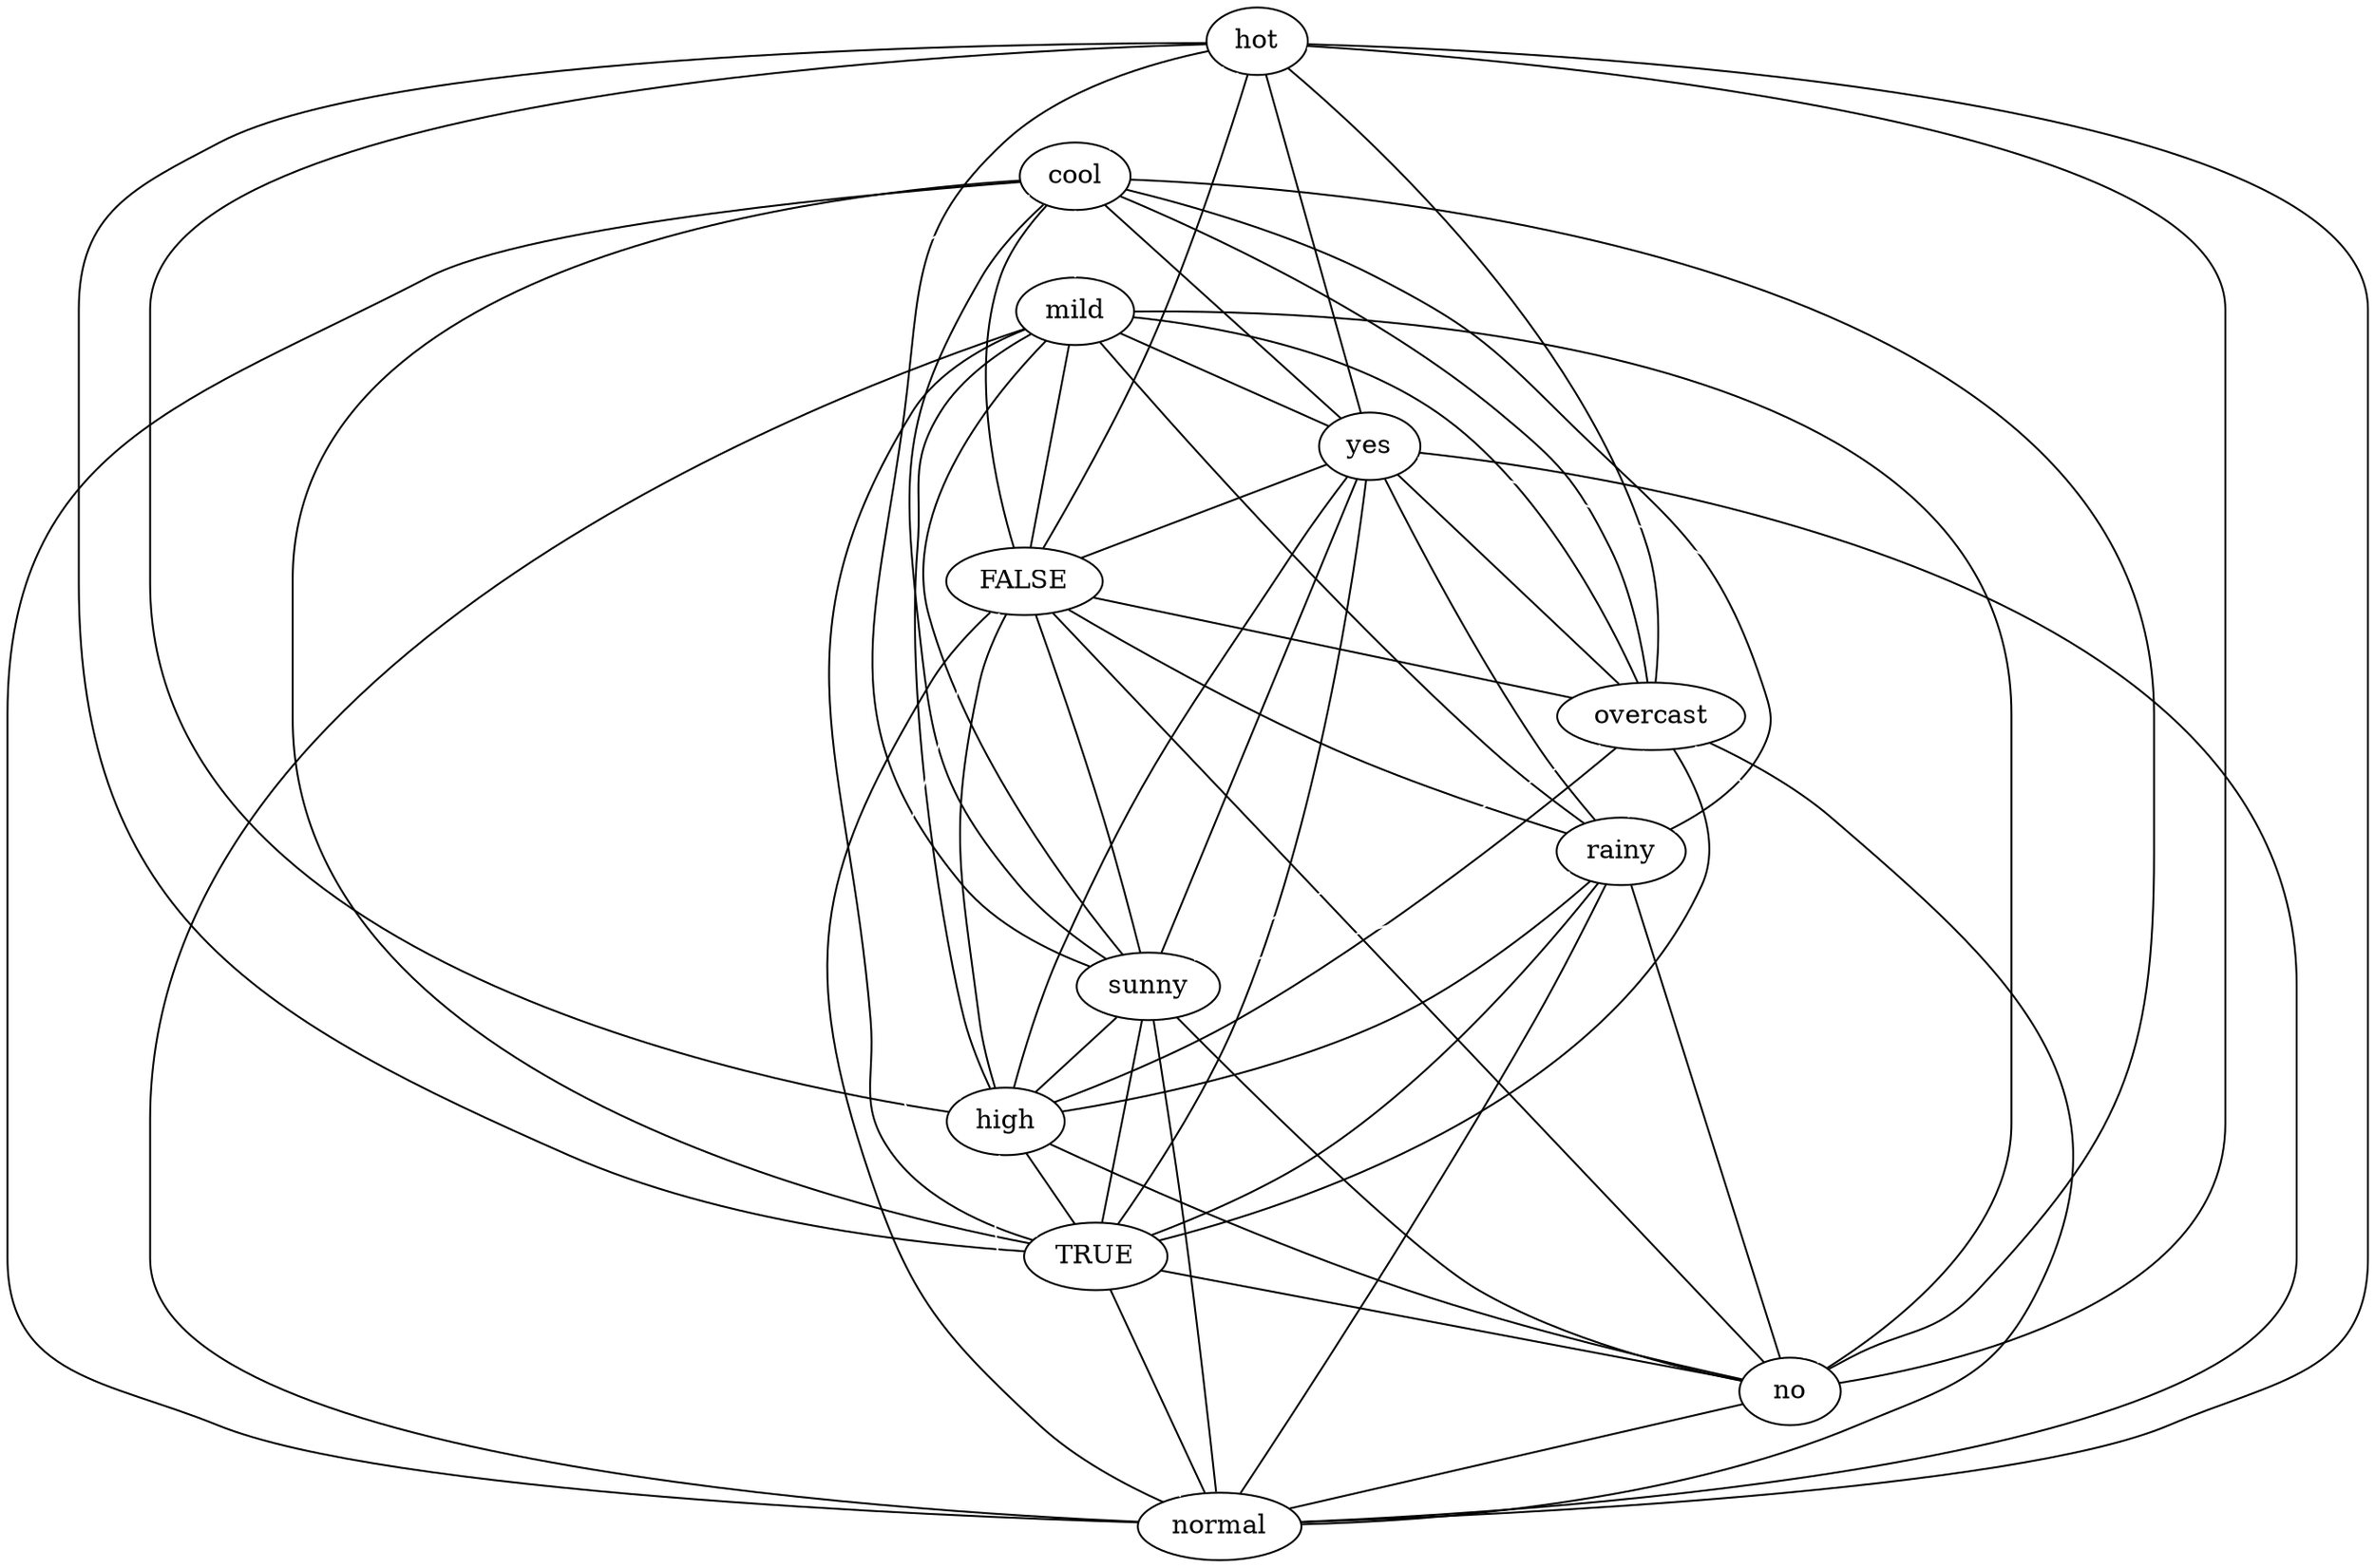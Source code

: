 strict graph "" {
hot;
cool;
mild;
yes;
FALSE;
overcast;
rainy;
sunny;
high;
TRUE;
no;
normal;
hot -- TRUE  [color=black];
hot -- no  [color=black];
hot -- normal  [color=black];
hot -- mild  [color=white];
hot -- yes  [color=black];
hot -- sunny  [color=black];
hot -- FALSE  [color=black];
hot -- cool  [color=white];
hot -- overcast  [color=black];
hot -- high  [color=black];
hot -- rainy  [color=white];
cool -- no  [color=black];
cool -- TRUE  [color=black];
cool -- sunny  [color=black];
cool -- yes  [color=black];
cool -- normal  [color=black];
cool -- FALSE  [color=black];
cool -- mild  [color=white];
cool -- overcast  [color=black];
cool -- high  [color=white];
cool -- rainy  [color=black];
mild -- no  [color=black];
mild -- TRUE  [color=black];
mild -- sunny  [color=black];
mild -- yes  [color=black];
mild -- normal  [color=black];
mild -- FALSE  [color=black];
mild -- overcast  [color=black];
mild -- high  [color=black];
mild -- rainy  [color=black];
yes -- no  [color=white];
yes -- TRUE  [color=black];
yes -- normal  [color=black];
yes -- sunny  [color=black];
yes -- FALSE  [color=black];
yes -- overcast  [color=black];
yes -- high  [color=black];
yes -- rainy  [color=black];
FALSE -- no  [color=black];
FALSE -- TRUE  [color=white];
FALSE -- normal  [color=black];
FALSE -- sunny  [color=black];
FALSE -- overcast  [color=black];
FALSE -- high  [color=black];
FALSE -- rainy  [color=black];
overcast -- no  [color=white];
overcast -- TRUE  [color=black];
overcast -- sunny  [color=white];
overcast -- normal  [color=black];
overcast -- high  [color=black];
overcast -- rainy  [color=white];
rainy -- no  [color=black];
rainy -- TRUE  [color=black];
rainy -- sunny  [color=white];
rainy -- high  [color=black];
rainy -- normal  [color=black];
sunny -- no  [color=black];
sunny -- TRUE  [color=black];
sunny -- normal  [color=black];
sunny -- high  [color=black];
high -- no  [color=black];
high -- TRUE  [color=black];
high -- normal  [color=white];
TRUE -- no  [color=black];
TRUE -- normal  [color=black];
no -- normal  [color=black];
}
